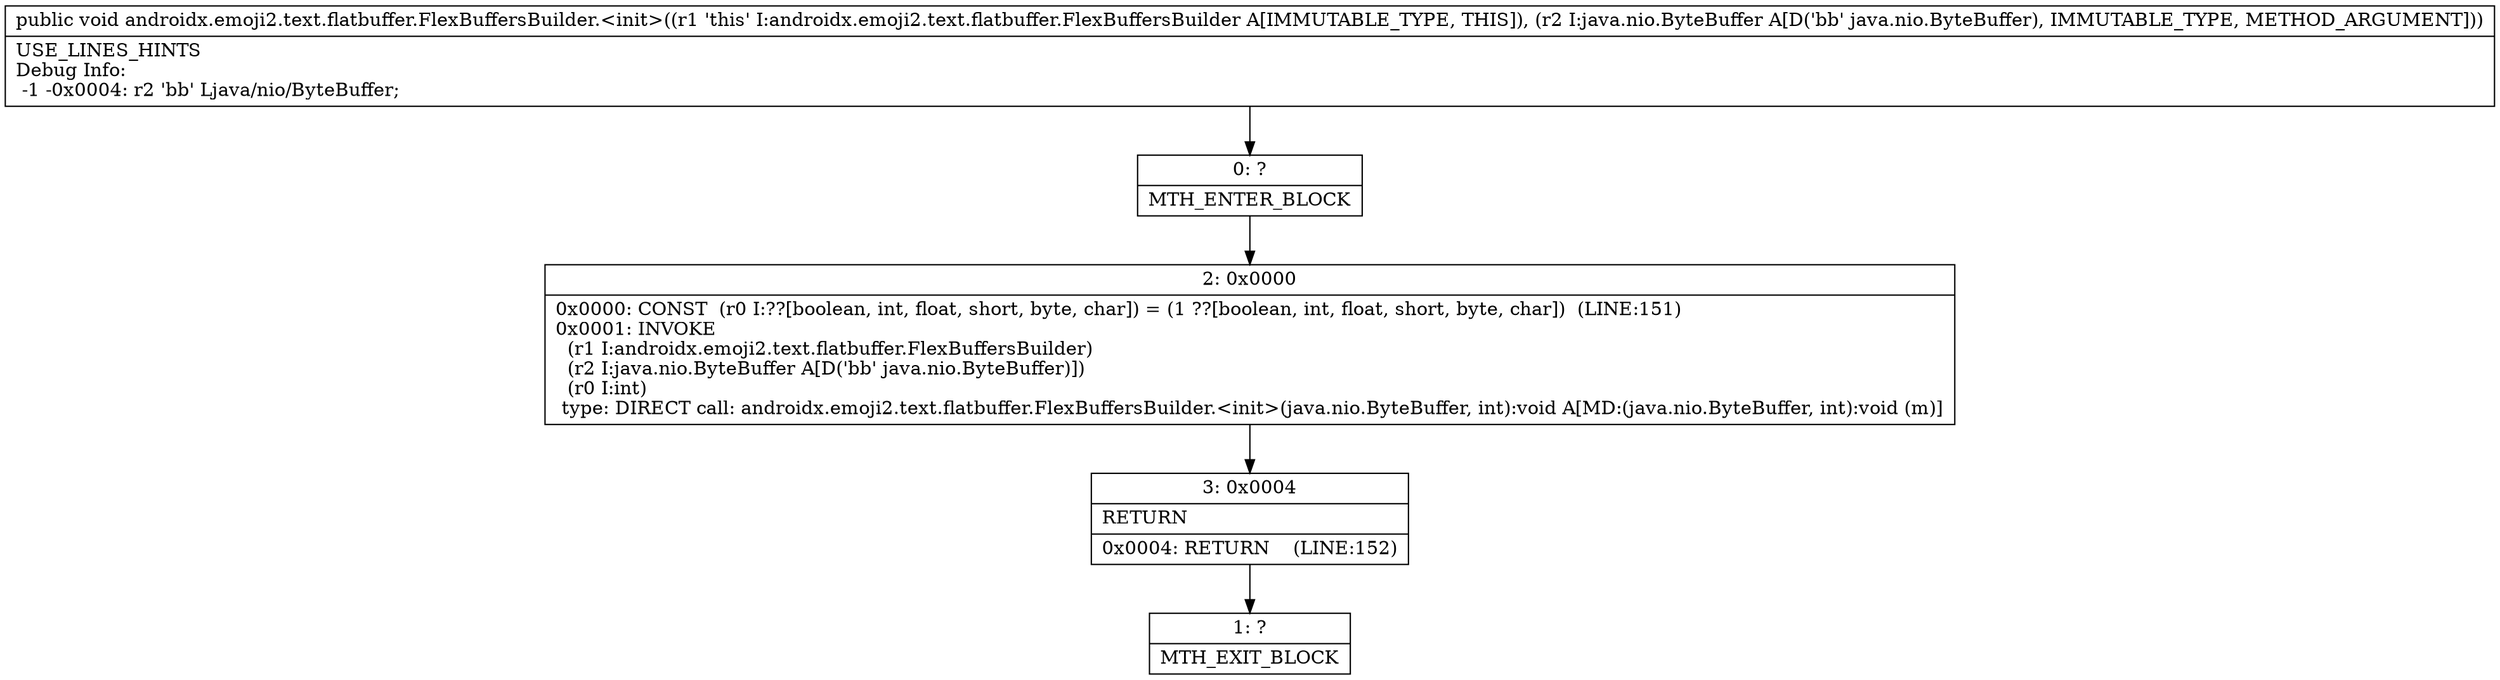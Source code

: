 digraph "CFG forandroidx.emoji2.text.flatbuffer.FlexBuffersBuilder.\<init\>(Ljava\/nio\/ByteBuffer;)V" {
Node_0 [shape=record,label="{0\:\ ?|MTH_ENTER_BLOCK\l}"];
Node_2 [shape=record,label="{2\:\ 0x0000|0x0000: CONST  (r0 I:??[boolean, int, float, short, byte, char]) = (1 ??[boolean, int, float, short, byte, char])  (LINE:151)\l0x0001: INVOKE  \l  (r1 I:androidx.emoji2.text.flatbuffer.FlexBuffersBuilder)\l  (r2 I:java.nio.ByteBuffer A[D('bb' java.nio.ByteBuffer)])\l  (r0 I:int)\l type: DIRECT call: androidx.emoji2.text.flatbuffer.FlexBuffersBuilder.\<init\>(java.nio.ByteBuffer, int):void A[MD:(java.nio.ByteBuffer, int):void (m)]\l}"];
Node_3 [shape=record,label="{3\:\ 0x0004|RETURN\l|0x0004: RETURN    (LINE:152)\l}"];
Node_1 [shape=record,label="{1\:\ ?|MTH_EXIT_BLOCK\l}"];
MethodNode[shape=record,label="{public void androidx.emoji2.text.flatbuffer.FlexBuffersBuilder.\<init\>((r1 'this' I:androidx.emoji2.text.flatbuffer.FlexBuffersBuilder A[IMMUTABLE_TYPE, THIS]), (r2 I:java.nio.ByteBuffer A[D('bb' java.nio.ByteBuffer), IMMUTABLE_TYPE, METHOD_ARGUMENT]))  | USE_LINES_HINTS\lDebug Info:\l  \-1 \-0x0004: r2 'bb' Ljava\/nio\/ByteBuffer;\l}"];
MethodNode -> Node_0;Node_0 -> Node_2;
Node_2 -> Node_3;
Node_3 -> Node_1;
}

